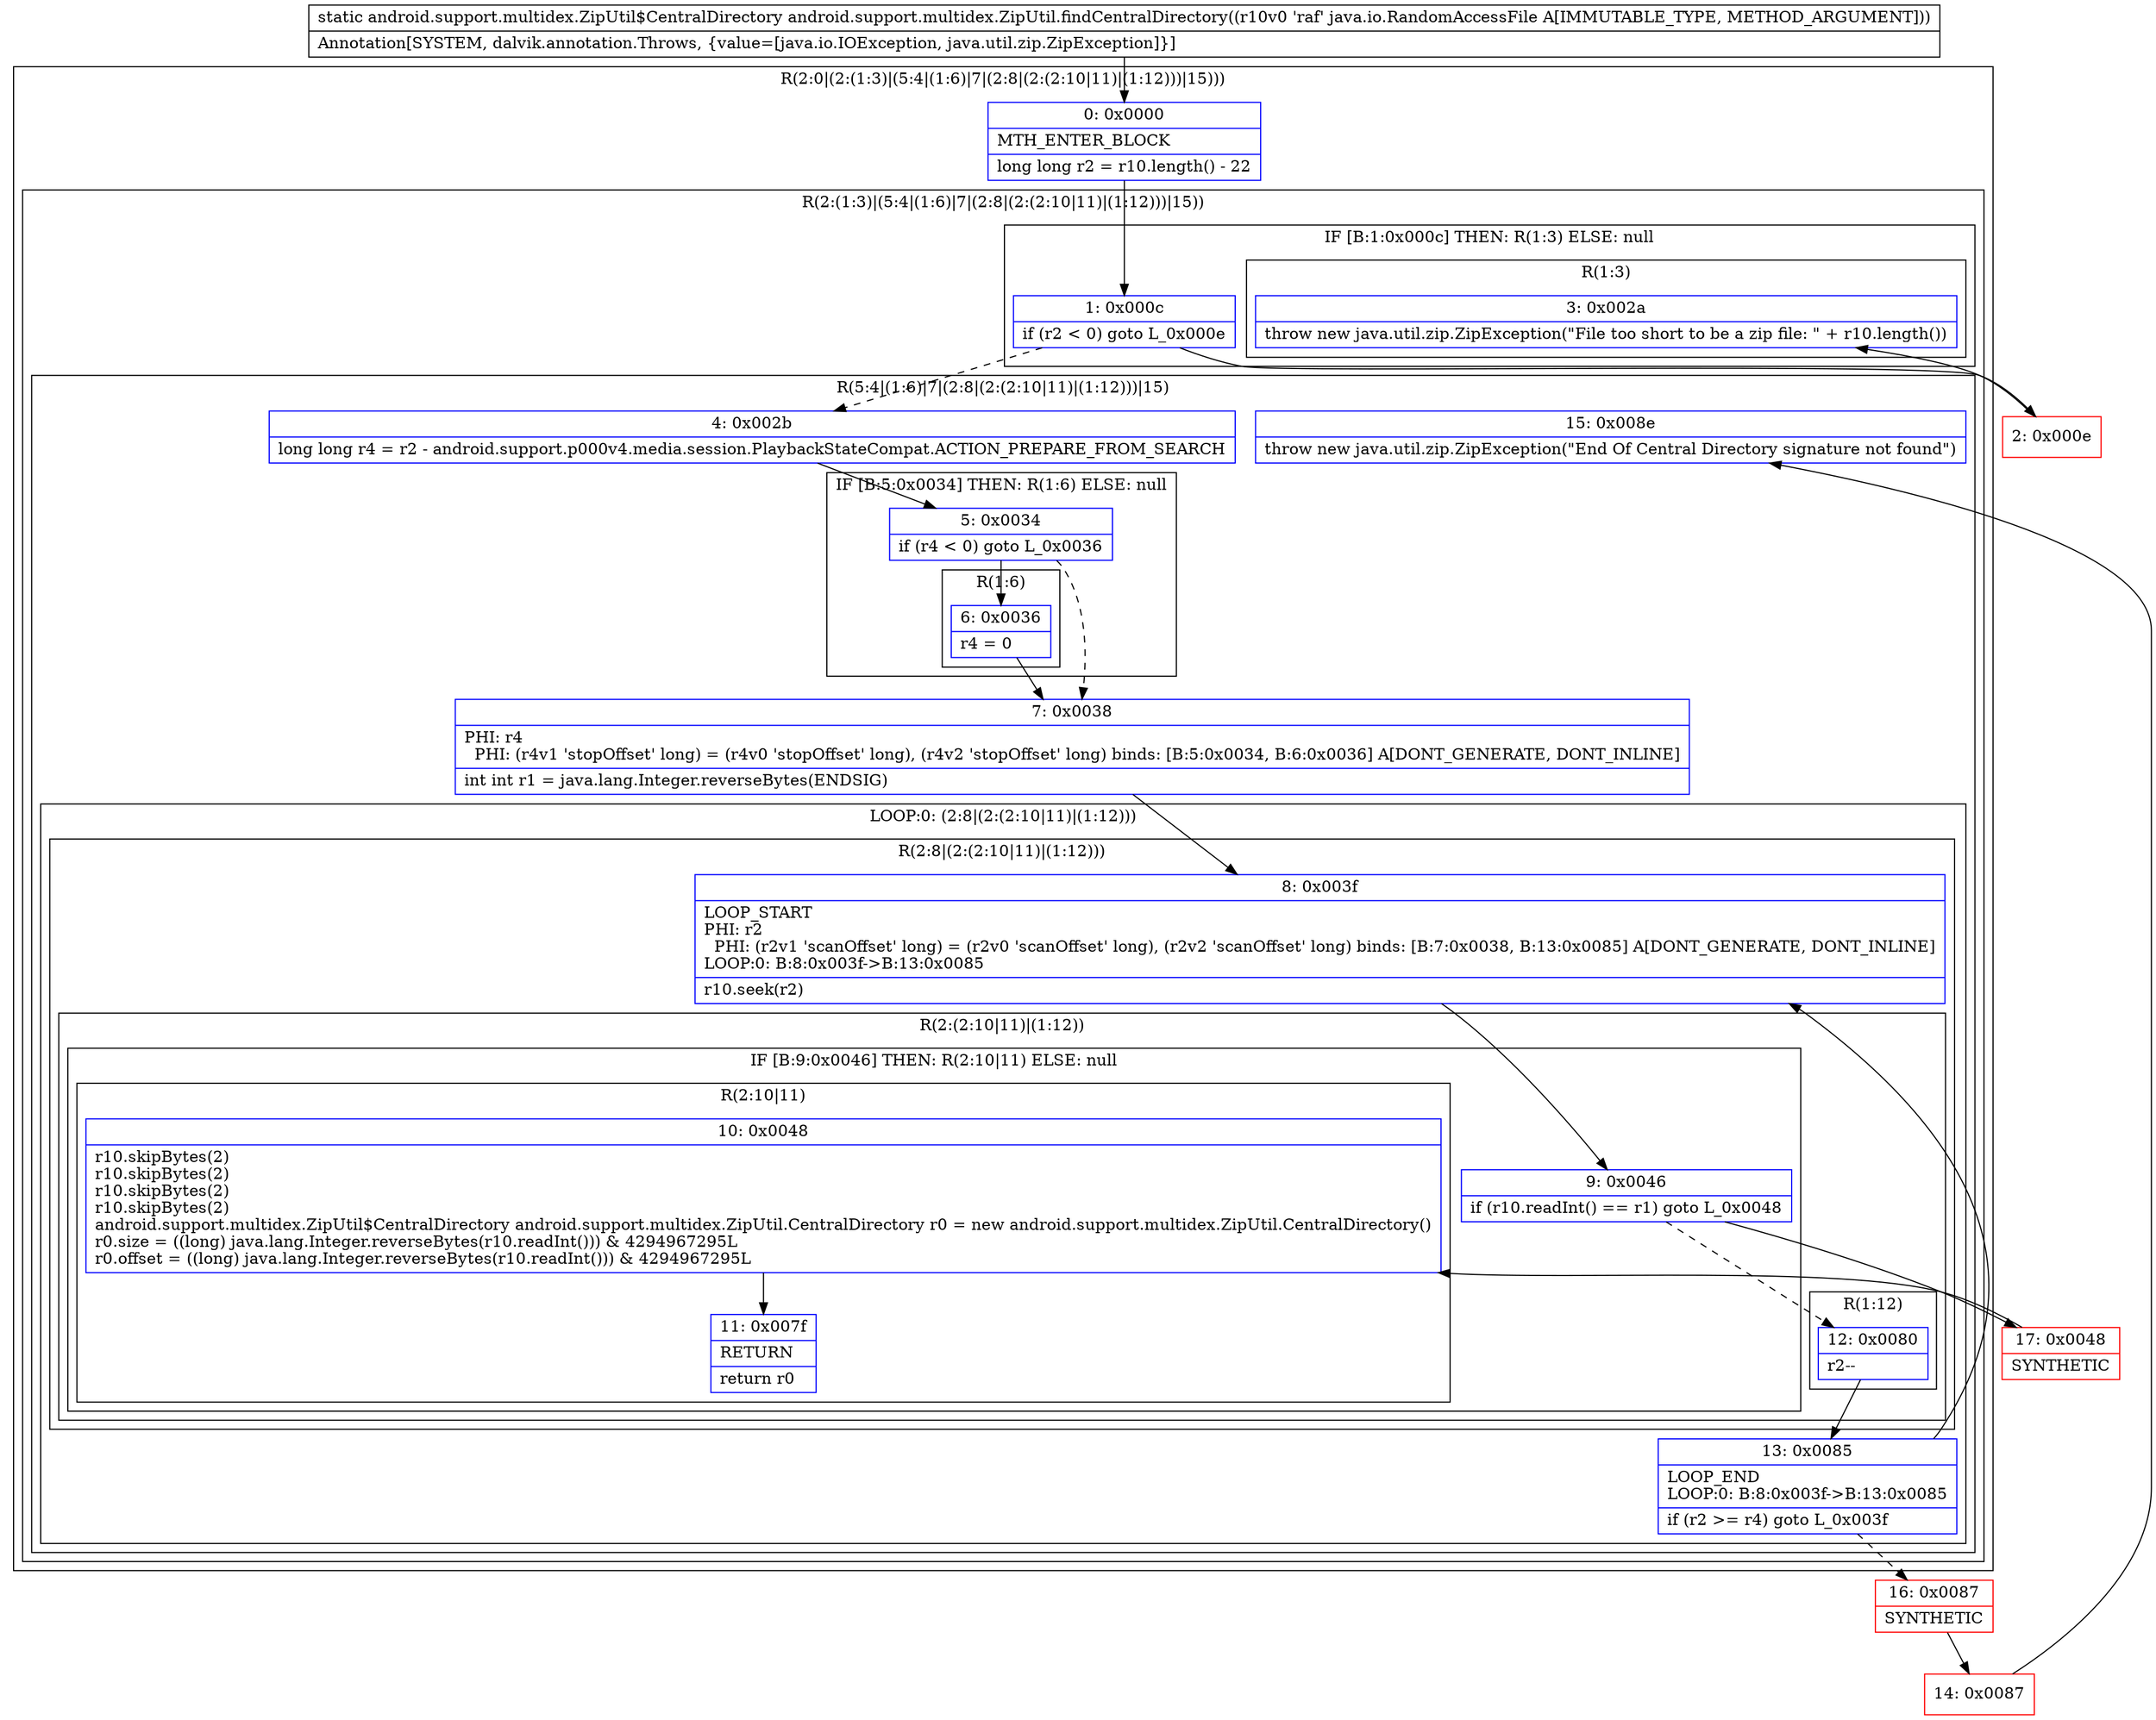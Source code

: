 digraph "CFG forandroid.support.multidex.ZipUtil.findCentralDirectory(Ljava\/io\/RandomAccessFile;)Landroid\/support\/multidex\/ZipUtil$CentralDirectory;" {
subgraph cluster_Region_2014222699 {
label = "R(2:0|(2:(1:3)|(5:4|(1:6)|7|(2:8|(2:(2:10|11)|(1:12)))|15)))";
node [shape=record,color=blue];
Node_0 [shape=record,label="{0\:\ 0x0000|MTH_ENTER_BLOCK\l|long long r2 = r10.length() \- 22\l}"];
subgraph cluster_Region_2145529299 {
label = "R(2:(1:3)|(5:4|(1:6)|7|(2:8|(2:(2:10|11)|(1:12)))|15))";
node [shape=record,color=blue];
subgraph cluster_IfRegion_1604243582 {
label = "IF [B:1:0x000c] THEN: R(1:3) ELSE: null";
node [shape=record,color=blue];
Node_1 [shape=record,label="{1\:\ 0x000c|if (r2 \< 0) goto L_0x000e\l}"];
subgraph cluster_Region_1149310970 {
label = "R(1:3)";
node [shape=record,color=blue];
Node_3 [shape=record,label="{3\:\ 0x002a|throw new java.util.zip.ZipException(\"File too short to be a zip file: \" + r10.length())\l}"];
}
}
subgraph cluster_Region_1678356590 {
label = "R(5:4|(1:6)|7|(2:8|(2:(2:10|11)|(1:12)))|15)";
node [shape=record,color=blue];
Node_4 [shape=record,label="{4\:\ 0x002b|long long r4 = r2 \- android.support.p000v4.media.session.PlaybackStateCompat.ACTION_PREPARE_FROM_SEARCH\l}"];
subgraph cluster_IfRegion_1656742390 {
label = "IF [B:5:0x0034] THEN: R(1:6) ELSE: null";
node [shape=record,color=blue];
Node_5 [shape=record,label="{5\:\ 0x0034|if (r4 \< 0) goto L_0x0036\l}"];
subgraph cluster_Region_1260171835 {
label = "R(1:6)";
node [shape=record,color=blue];
Node_6 [shape=record,label="{6\:\ 0x0036|r4 = 0\l}"];
}
}
Node_7 [shape=record,label="{7\:\ 0x0038|PHI: r4 \l  PHI: (r4v1 'stopOffset' long) = (r4v0 'stopOffset' long), (r4v2 'stopOffset' long) binds: [B:5:0x0034, B:6:0x0036] A[DONT_GENERATE, DONT_INLINE]\l|int int r1 = java.lang.Integer.reverseBytes(ENDSIG)\l}"];
subgraph cluster_LoopRegion_1646826272 {
label = "LOOP:0: (2:8|(2:(2:10|11)|(1:12)))";
node [shape=record,color=blue];
Node_13 [shape=record,label="{13\:\ 0x0085|LOOP_END\lLOOP:0: B:8:0x003f\-\>B:13:0x0085\l|if (r2 \>= r4) goto L_0x003f\l}"];
subgraph cluster_Region_1757460549 {
label = "R(2:8|(2:(2:10|11)|(1:12)))";
node [shape=record,color=blue];
Node_8 [shape=record,label="{8\:\ 0x003f|LOOP_START\lPHI: r2 \l  PHI: (r2v1 'scanOffset' long) = (r2v0 'scanOffset' long), (r2v2 'scanOffset' long) binds: [B:7:0x0038, B:13:0x0085] A[DONT_GENERATE, DONT_INLINE]\lLOOP:0: B:8:0x003f\-\>B:13:0x0085\l|r10.seek(r2)\l}"];
subgraph cluster_Region_531291232 {
label = "R(2:(2:10|11)|(1:12))";
node [shape=record,color=blue];
subgraph cluster_IfRegion_265318260 {
label = "IF [B:9:0x0046] THEN: R(2:10|11) ELSE: null";
node [shape=record,color=blue];
Node_9 [shape=record,label="{9\:\ 0x0046|if (r10.readInt() == r1) goto L_0x0048\l}"];
subgraph cluster_Region_700931133 {
label = "R(2:10|11)";
node [shape=record,color=blue];
Node_10 [shape=record,label="{10\:\ 0x0048|r10.skipBytes(2)\lr10.skipBytes(2)\lr10.skipBytes(2)\lr10.skipBytes(2)\landroid.support.multidex.ZipUtil$CentralDirectory android.support.multidex.ZipUtil.CentralDirectory r0 = new android.support.multidex.ZipUtil.CentralDirectory()\lr0.size = ((long) java.lang.Integer.reverseBytes(r10.readInt())) & 4294967295L\lr0.offset = ((long) java.lang.Integer.reverseBytes(r10.readInt())) & 4294967295L\l}"];
Node_11 [shape=record,label="{11\:\ 0x007f|RETURN\l|return r0\l}"];
}
}
subgraph cluster_Region_369331257 {
label = "R(1:12)";
node [shape=record,color=blue];
Node_12 [shape=record,label="{12\:\ 0x0080|r2\-\-\l}"];
}
}
}
}
Node_15 [shape=record,label="{15\:\ 0x008e|throw new java.util.zip.ZipException(\"End Of Central Directory signature not found\")\l}"];
}
}
}
Node_2 [shape=record,color=red,label="{2\:\ 0x000e}"];
Node_14 [shape=record,color=red,label="{14\:\ 0x0087}"];
Node_16 [shape=record,color=red,label="{16\:\ 0x0087|SYNTHETIC\l}"];
Node_17 [shape=record,color=red,label="{17\:\ 0x0048|SYNTHETIC\l}"];
MethodNode[shape=record,label="{static android.support.multidex.ZipUtil$CentralDirectory android.support.multidex.ZipUtil.findCentralDirectory((r10v0 'raf' java.io.RandomAccessFile A[IMMUTABLE_TYPE, METHOD_ARGUMENT]))  | Annotation[SYSTEM, dalvik.annotation.Throws, \{value=[java.io.IOException, java.util.zip.ZipException]\}]\l}"];
MethodNode -> Node_0;
Node_0 -> Node_1;
Node_1 -> Node_2;
Node_1 -> Node_4[style=dashed];
Node_4 -> Node_5;
Node_5 -> Node_6;
Node_5 -> Node_7[style=dashed];
Node_6 -> Node_7;
Node_7 -> Node_8;
Node_13 -> Node_8;
Node_13 -> Node_16[style=dashed];
Node_8 -> Node_9;
Node_9 -> Node_12[style=dashed];
Node_9 -> Node_17;
Node_10 -> Node_11;
Node_12 -> Node_13;
Node_2 -> Node_3;
Node_14 -> Node_15;
Node_16 -> Node_14;
Node_17 -> Node_10;
}

